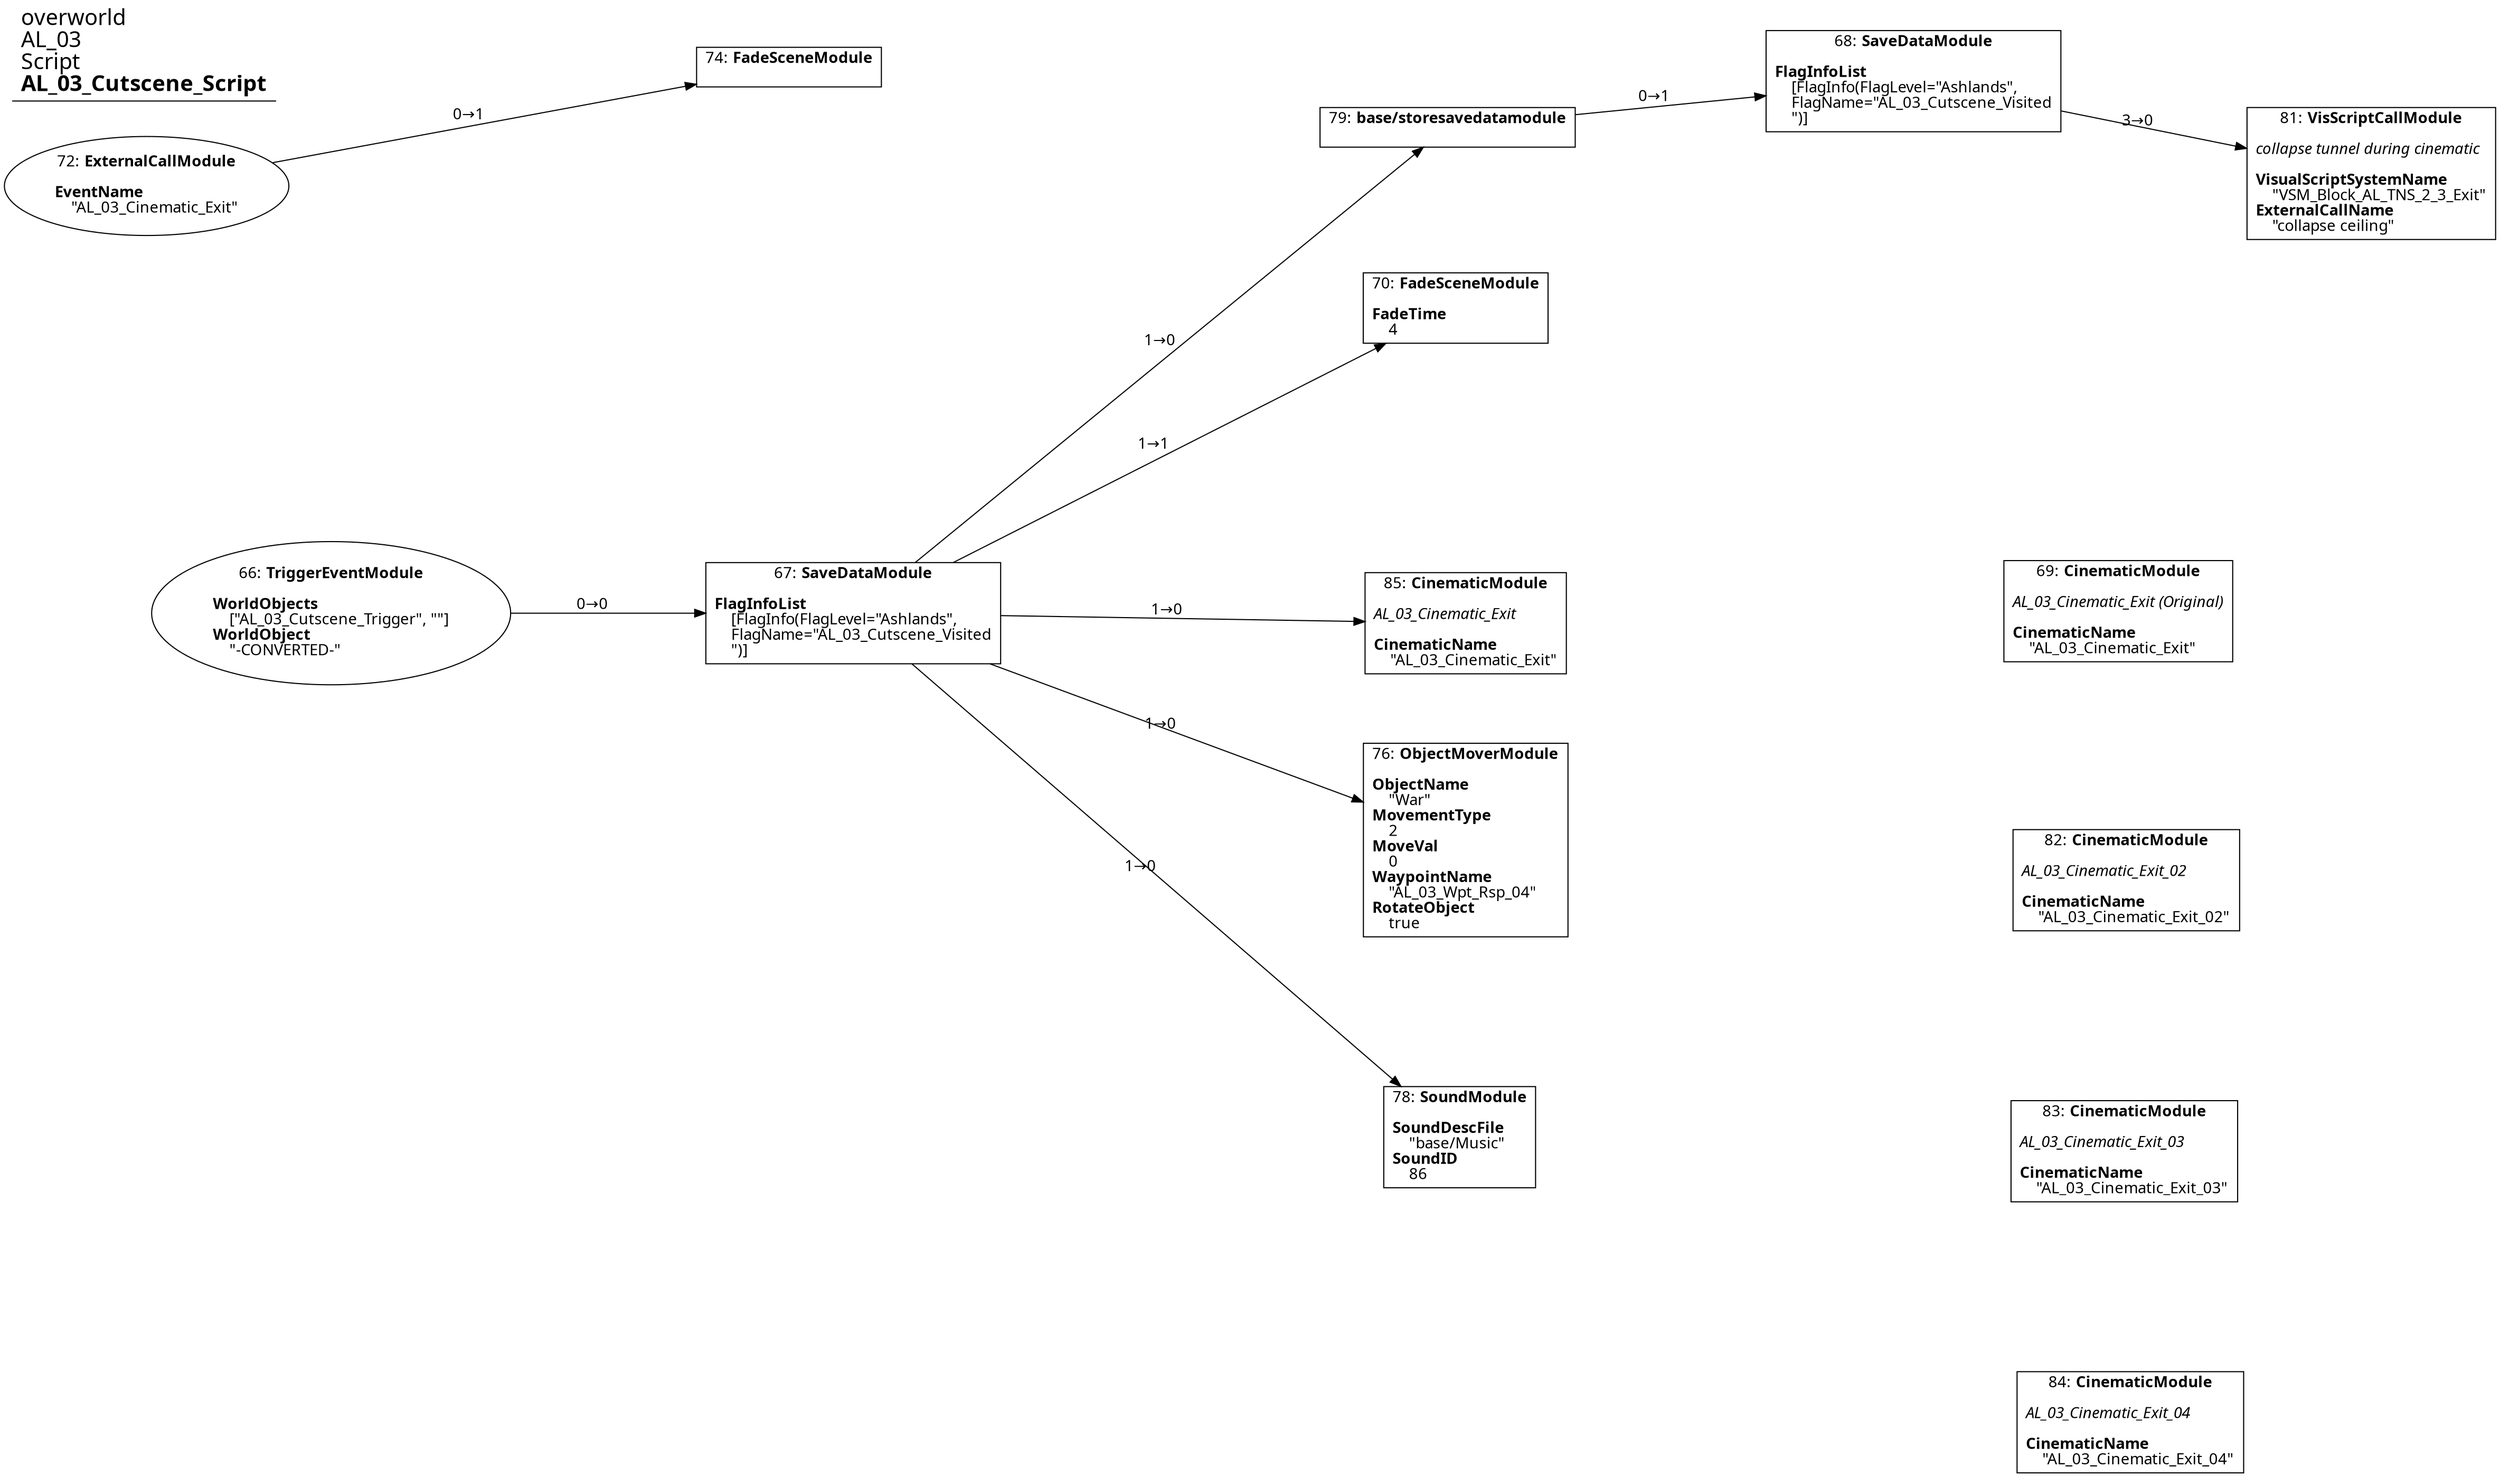 digraph {
    layout = fdp;
    overlap = prism;
    sep = "+16";
    splines = spline;

    node [ shape = box ];

    graph [ fontname = "Segoe UI" ];
    node [ fontname = "Segoe UI" ];
    edge [ fontname = "Segoe UI" ];

    66 [ label = <66: <b>TriggerEventModule</b><br/><br/><b>WorldObjects</b><br align="left"/>    [&quot;AL_03_Cutscene_Trigger&quot;, &quot;&quot;]<br align="left"/><b>WorldObject</b><br align="left"/>    &quot;-CONVERTED-&quot;<br align="left"/>> ];
    66 [ shape = oval ]
    66 [ pos = "-0.35000002,-0.14!" ];
    66 -> 67 [ label = "0→0" ];

    67 [ label = <67: <b>SaveDataModule</b><br/><br/><b>FlagInfoList</b><br align="left"/>    [FlagInfo(FlagLevel=&quot;Ashlands&quot;, <br align="left"/>    FlagName=&quot;AL_03_Cutscene_Visited<br align="left"/>    &quot;)]<br align="left"/>> ];
    67 [ pos = "-0.09,-0.14!" ];
    67 -> 70 [ label = "1→1" ];
    67 -> 76 [ label = "1→0" ];
    67 -> 78 [ label = "1→0" ];
    67 -> 79 [ label = "1→0" ];
    67 -> 85 [ label = "1→0" ];

    68 [ label = <68: <b>SaveDataModule</b><br/><br/><b>FlagInfoList</b><br align="left"/>    [FlagInfo(FlagLevel=&quot;Ashlands&quot;, <br align="left"/>    FlagName=&quot;AL_03_Cutscene_Visited<br align="left"/>    &quot;)]<br align="left"/>> ];
    68 [ pos = "0.43800002,0.125!" ];
    68 -> 81 [ label = "3→0" ];

    69 [ label = <69: <b>CinematicModule</b><br/><br/><i>AL_03_Cinematic_Exit (Original)<br align="left"/></i><br align="left"/><b>CinematicName</b><br align="left"/>    &quot;AL_03_Cinematic_Exit&quot;<br align="left"/>> ];
    69 [ pos = "0.54,-0.13900001!" ];

    70 [ label = <70: <b>FadeSceneModule</b><br/><br/><b>FadeTime</b><br align="left"/>    4<br align="left"/>> ];
    70 [ pos = "0.21000001,0.012!" ];

    72 [ label = <72: <b>ExternalCallModule</b><br/><br/><b>EventName</b><br align="left"/>    &quot;AL_03_Cinematic_Exit&quot;<br align="left"/>> ];
    72 [ shape = oval ]
    72 [ pos = "-0.44200003,0.079!" ];
    72 -> 74 [ label = "0→1" ];

    74 [ label = <74: <b>FadeSceneModule</b><br/><br/>> ];
    74 [ pos = "-0.12200001,0.132!" ];

    76 [ label = <76: <b>ObjectMoverModule</b><br/><br/><b>ObjectName</b><br align="left"/>    &quot;War&quot;<br align="left"/><b>MovementType</b><br align="left"/>    2<br align="left"/><b>MoveVal</b><br align="left"/>    0<br align="left"/><b>WaypointName</b><br align="left"/>    &quot;AL_03_Wpt_Rsp_04&quot;<br align="left"/><b>RotateObject</b><br align="left"/>    true<br align="left"/>> ];
    76 [ pos = "0.215,-0.25300002!" ];

    78 [ label = <78: <b>SoundModule</b><br/><br/><b>SoundDescFile</b><br align="left"/>    &quot;base/Music&quot;<br align="left"/><b>SoundID</b><br align="left"/>    86<br align="left"/>> ];
    78 [ pos = "0.21200001,-0.40100002!" ];

    79 [ label = <79: <b>base/storesavedatamodule</b><br/><br/>> ];
    79 [ pos = "0.20600002,0.102000006!" ];
    79 -> 68 [ label = "0→1" ];

    81 [ label = <81: <b>VisScriptCallModule</b><br/><br/><i>collapse tunnel during cinematic<br align="left"/></i><br align="left"/><b>VisualScriptSystemName</b><br align="left"/>    &quot;VSM_Block_AL_TNS_2_3_Exit&quot;<br align="left"/><b>ExternalCallName</b><br align="left"/>    &quot;collapse ceiling&quot;<br align="left"/>> ];
    81 [ pos = "0.666,0.079!" ];

    82 [ label = <82: <b>CinematicModule</b><br/><br/><i>AL_03_Cinematic_Exit_02<br align="left"/></i><br align="left"/><b>CinematicName</b><br align="left"/>    &quot;AL_03_Cinematic_Exit_02&quot;<br align="left"/>> ];
    82 [ pos = "0.544,-0.273!" ];

    83 [ label = <83: <b>CinematicModule</b><br/><br/><i>AL_03_Cinematic_Exit_03<br align="left"/></i><br align="left"/><b>CinematicName</b><br align="left"/>    &quot;AL_03_Cinematic_Exit_03&quot;<br align="left"/>> ];
    83 [ pos = "0.54300004,-0.40800002!" ];

    84 [ label = <84: <b>CinematicModule</b><br/><br/><i>AL_03_Cinematic_Exit_04<br align="left"/></i><br align="left"/><b>CinematicName</b><br align="left"/>    &quot;AL_03_Cinematic_Exit_04&quot;<br align="left"/>> ];
    84 [ pos = "0.546,-0.54300004!" ];

    85 [ label = <85: <b>CinematicModule</b><br/><br/><i>AL_03_Cinematic_Exit<br align="left"/></i><br align="left"/><b>CinematicName</b><br align="left"/>    &quot;AL_03_Cinematic_Exit&quot;<br align="left"/>> ];
    85 [ pos = "0.215,-0.14500001!" ];

    title [ pos = "-0.44300002,0.133!" ];
    title [ shape = underline ];
    title [ label = <<font point-size="20">overworld<br align="left"/>AL_03<br align="left"/>Script<br align="left"/><b>AL_03_Cutscene_Script</b><br align="left"/></font>> ];
}
